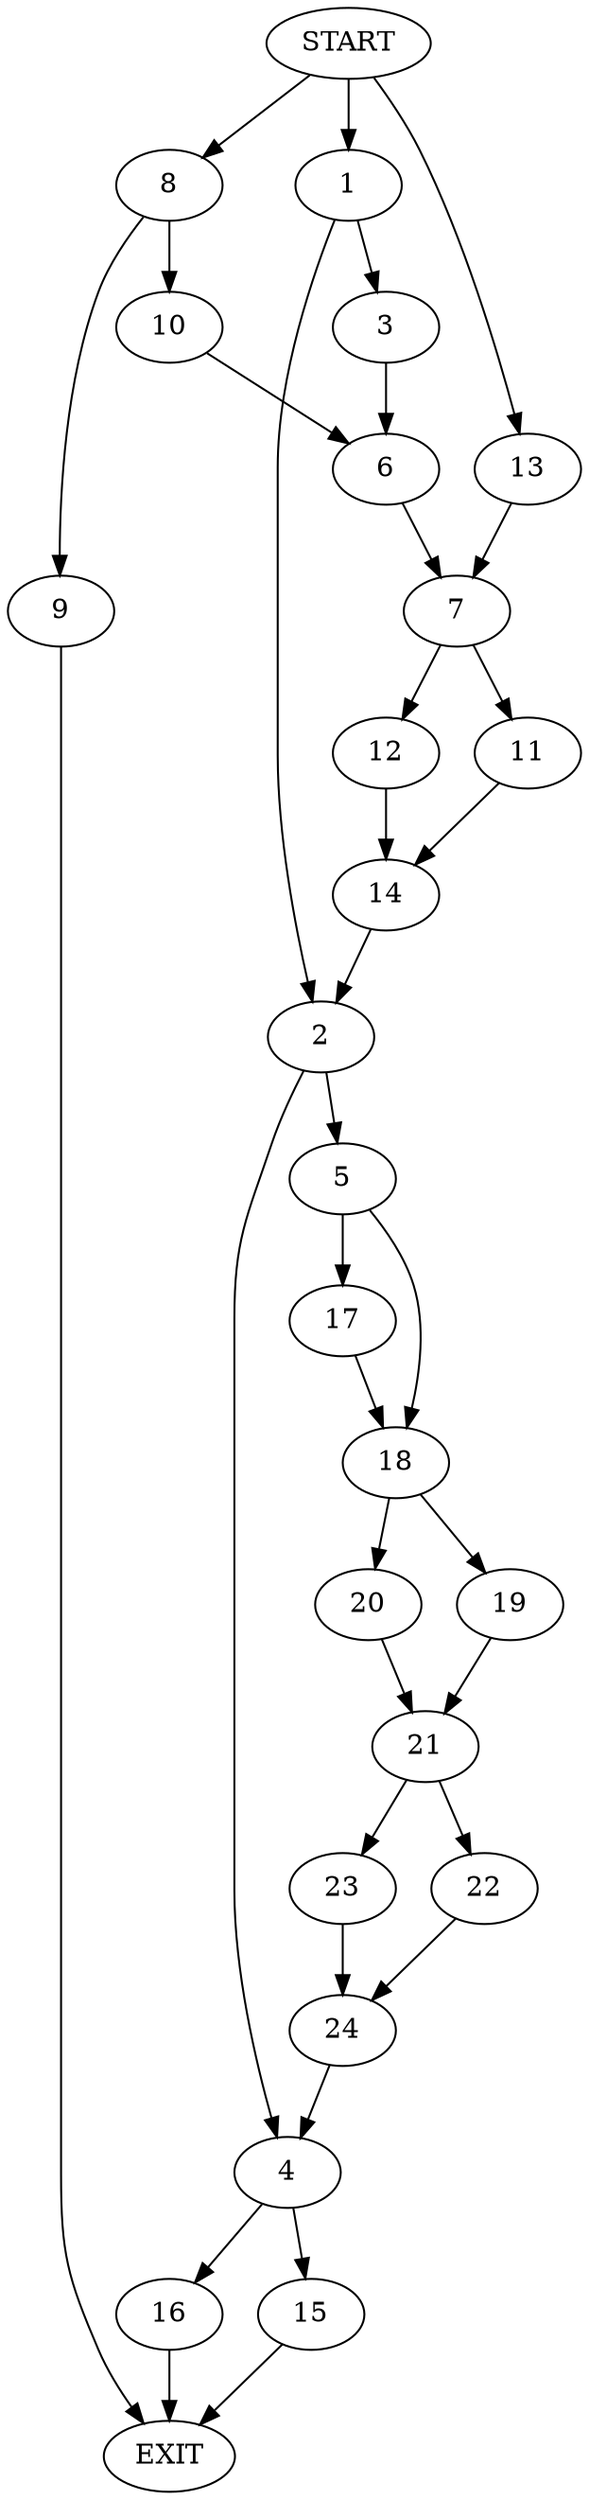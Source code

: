 digraph {
0 [label="START"]
25 [label="EXIT"]
0 -> 1
1 -> 2
1 -> 3
2 -> 4
2 -> 5
3 -> 6
6 -> 7
0 -> 8
8 -> 9
8 -> 10
9 -> 25
10 -> 6
7 -> 11
7 -> 12
0 -> 13
13 -> 7
11 -> 14
12 -> 14
14 -> 2
4 -> 15
4 -> 16
5 -> 17
5 -> 18
18 -> 19
18 -> 20
17 -> 18
19 -> 21
20 -> 21
21 -> 22
21 -> 23
23 -> 24
22 -> 24
24 -> 4
15 -> 25
16 -> 25
}
